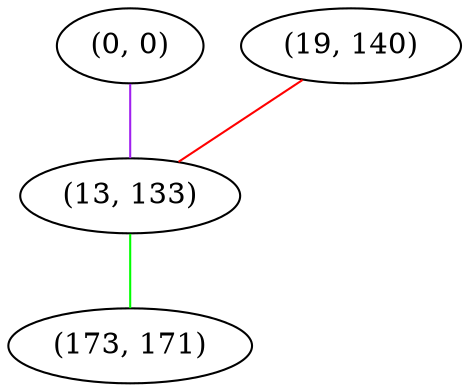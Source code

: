 graph "" {
"(0, 0)";
"(19, 140)";
"(13, 133)";
"(173, 171)";
"(0, 0)" -- "(13, 133)"  [color=purple, key=0, weight=4];
"(19, 140)" -- "(13, 133)"  [color=red, key=0, weight=1];
"(13, 133)" -- "(173, 171)"  [color=green, key=0, weight=2];
}
